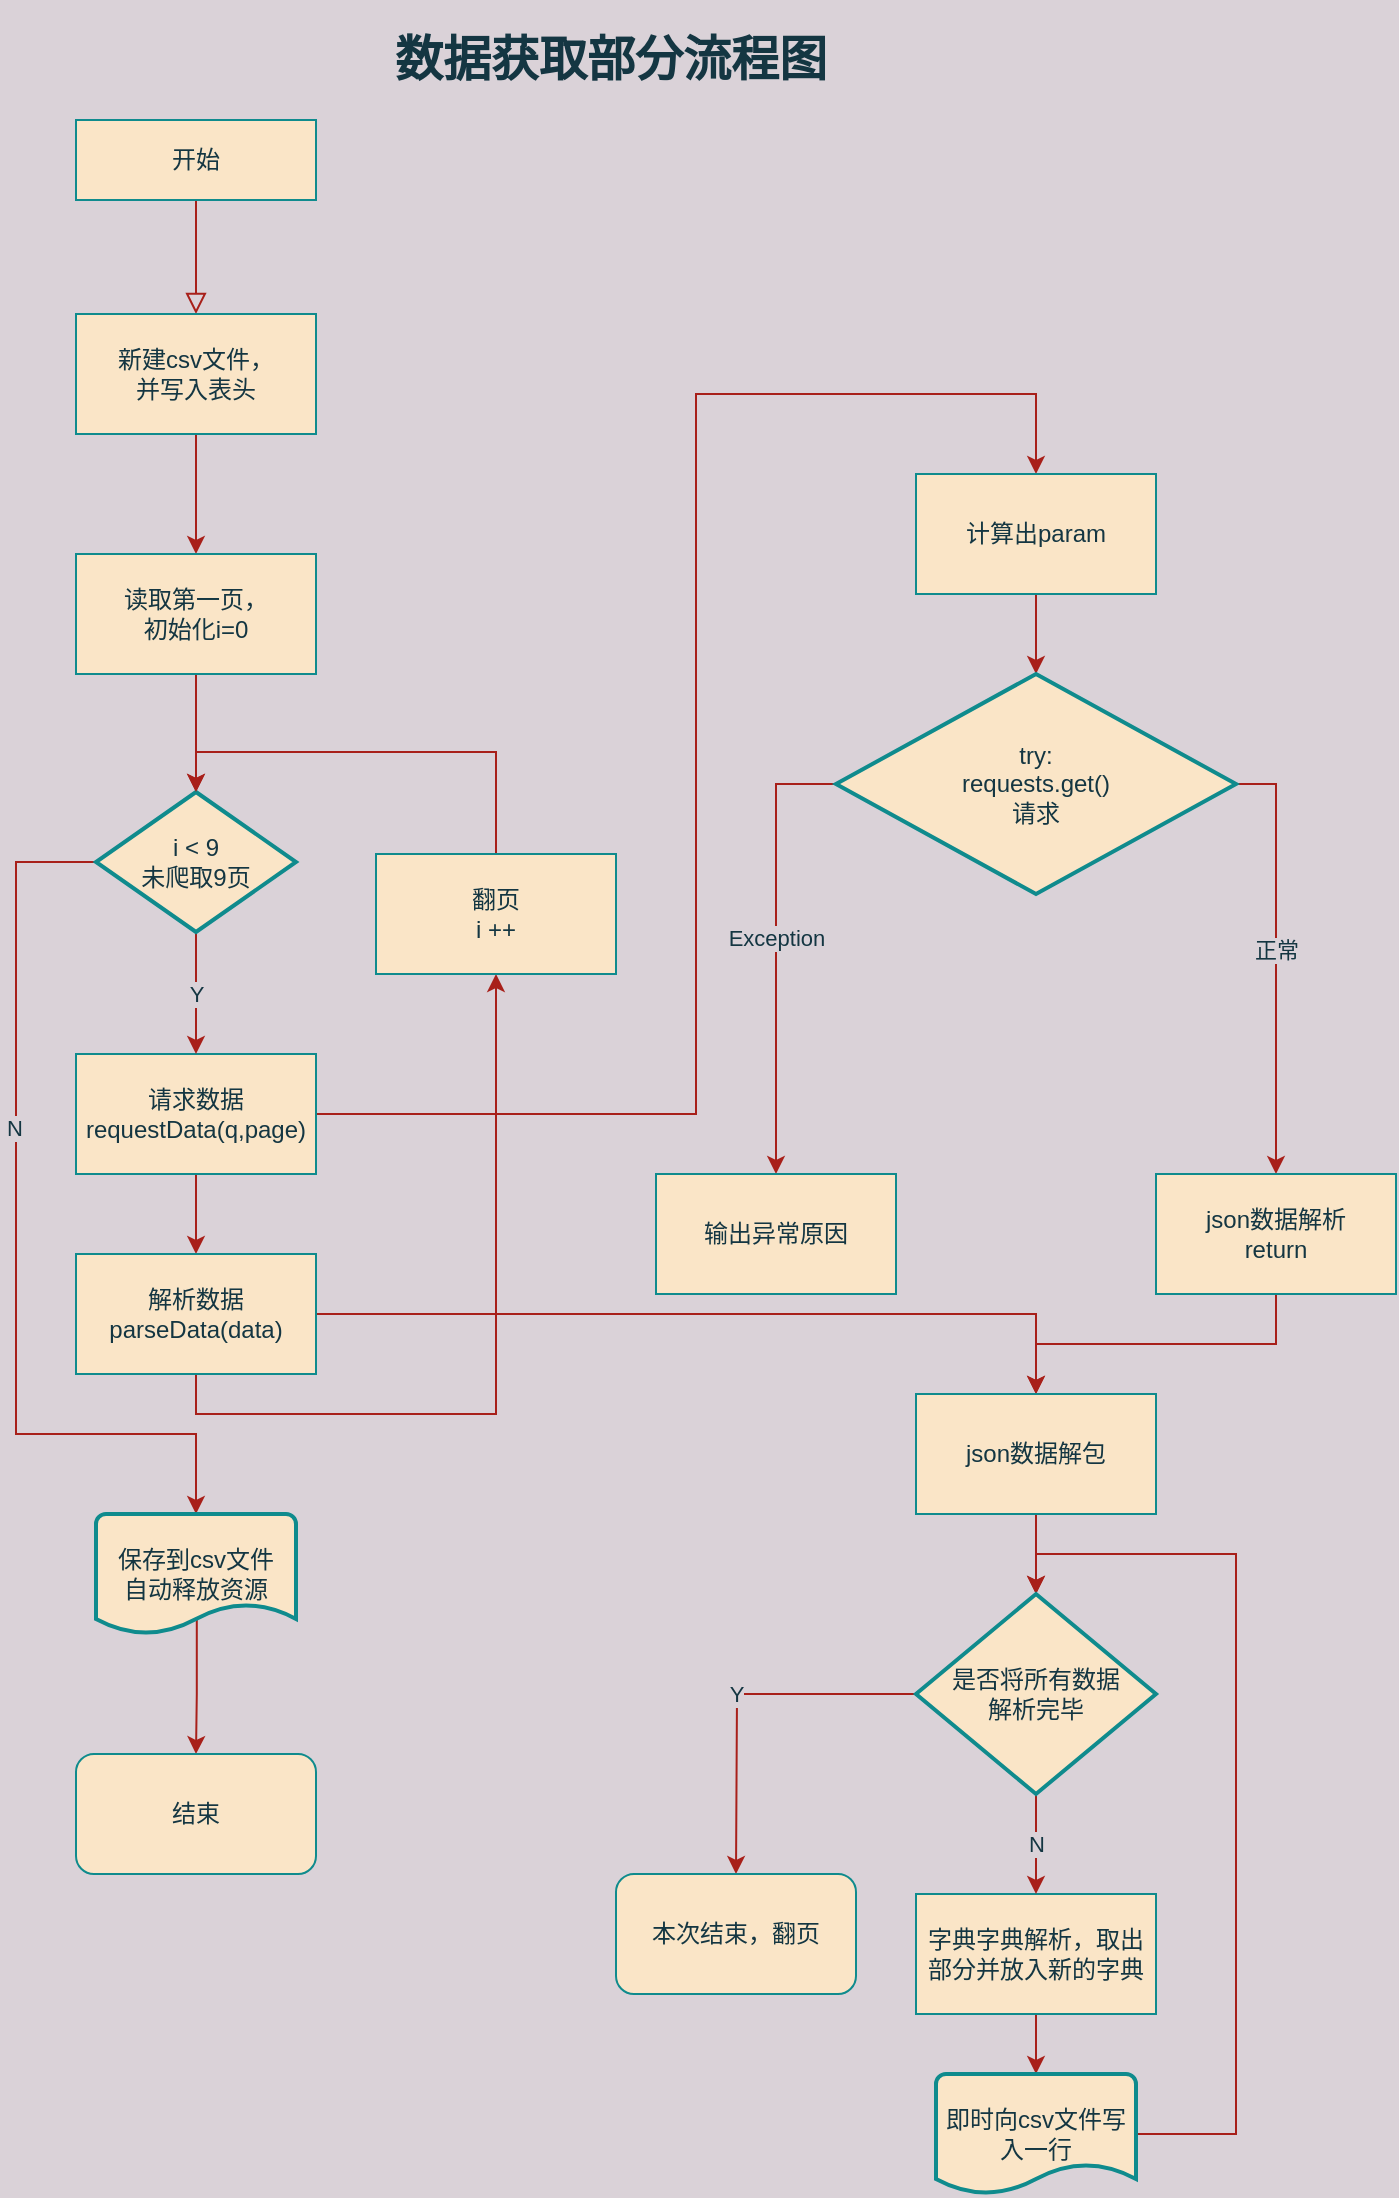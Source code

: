 <mxfile version="15.8.7" type="device"><diagram id="C5RBs43oDa-KdzZeNtuy" name="Page-1"><mxGraphModel dx="1483" dy="927" grid="1" gridSize="10" guides="1" tooltips="1" connect="1" arrows="1" fold="1" page="1" pageScale="1" pageWidth="827" pageHeight="1169" background="#DAD2D8" math="0" shadow="0"><root><mxCell id="WIyWlLk6GJQsqaUBKTNV-0"/><mxCell id="WIyWlLk6GJQsqaUBKTNV-1" parent="WIyWlLk6GJQsqaUBKTNV-0"/><mxCell id="WIyWlLk6GJQsqaUBKTNV-2" value="" style="html=1;jettySize=auto;orthogonalLoop=1;fontSize=11;endArrow=block;endFill=0;endSize=8;strokeWidth=1;shadow=0;labelBackgroundColor=none;edgeStyle=orthogonalEdgeStyle;entryX=0.5;entryY=0;entryDx=0;entryDy=0;rounded=0;strokeColor=#A8201A;fontColor=#143642;" parent="WIyWlLk6GJQsqaUBKTNV-1" source="WIyWlLk6GJQsqaUBKTNV-3" target="Wts47bd92snHH9T9Gmvu-5" edge="1"><mxGeometry relative="1" as="geometry"><mxPoint x="220" y="170" as="targetPoint"/></mxGeometry></mxCell><mxCell id="WIyWlLk6GJQsqaUBKTNV-3" value="开始" style="whiteSpace=wrap;html=1;fontSize=12;glass=0;strokeWidth=1;shadow=0;rounded=0;fillColor=#FAE5C7;strokeColor=#0F8B8D;fontColor=#143642;" parent="WIyWlLk6GJQsqaUBKTNV-1" vertex="1"><mxGeometry x="160" y="73" width="120" height="40" as="geometry"/></mxCell><mxCell id="Wts47bd92snHH9T9Gmvu-9" style="edgeStyle=orthogonalEdgeStyle;orthogonalLoop=1;jettySize=auto;html=1;exitX=0.5;exitY=1;exitDx=0;exitDy=0;rounded=0;strokeColor=#A8201A;fontColor=#143642;labelBackgroundColor=#DAD2D8;" edge="1" parent="WIyWlLk6GJQsqaUBKTNV-1" source="Wts47bd92snHH9T9Gmvu-5" target="Wts47bd92snHH9T9Gmvu-6"><mxGeometry relative="1" as="geometry"/></mxCell><mxCell id="Wts47bd92snHH9T9Gmvu-5" value="新建csv文件，&lt;br&gt;并写入表头" style="whiteSpace=wrap;html=1;rounded=0;fillColor=#FAE5C7;strokeColor=#0F8B8D;fontColor=#143642;" vertex="1" parent="WIyWlLk6GJQsqaUBKTNV-1"><mxGeometry x="160" y="170" width="120" height="60" as="geometry"/></mxCell><mxCell id="Wts47bd92snHH9T9Gmvu-15" style="edgeStyle=orthogonalEdgeStyle;orthogonalLoop=1;jettySize=auto;html=1;exitX=0.5;exitY=1;exitDx=0;exitDy=0;rounded=0;strokeColor=#A8201A;fontColor=#143642;labelBackgroundColor=#DAD2D8;" edge="1" parent="WIyWlLk6GJQsqaUBKTNV-1" source="Wts47bd92snHH9T9Gmvu-6" target="Wts47bd92snHH9T9Gmvu-14"><mxGeometry relative="1" as="geometry"/></mxCell><mxCell id="Wts47bd92snHH9T9Gmvu-6" value="读取第一页，&lt;br&gt;初始化i=0" style="whiteSpace=wrap;html=1;rounded=0;fillColor=#FAE5C7;strokeColor=#0F8B8D;fontColor=#143642;" vertex="1" parent="WIyWlLk6GJQsqaUBKTNV-1"><mxGeometry x="160" y="290" width="120" height="60" as="geometry"/></mxCell><mxCell id="Wts47bd92snHH9T9Gmvu-12" style="edgeStyle=orthogonalEdgeStyle;orthogonalLoop=1;jettySize=auto;html=1;entryX=0.5;entryY=0;entryDx=0;entryDy=0;rounded=0;strokeColor=#A8201A;fontColor=#143642;labelBackgroundColor=#DAD2D8;" edge="1" parent="WIyWlLk6GJQsqaUBKTNV-1" source="Wts47bd92snHH9T9Gmvu-7" target="Wts47bd92snHH9T9Gmvu-8"><mxGeometry relative="1" as="geometry"/></mxCell><mxCell id="Wts47bd92snHH9T9Gmvu-27" style="edgeStyle=orthogonalEdgeStyle;orthogonalLoop=1;jettySize=auto;html=1;exitX=1;exitY=0.5;exitDx=0;exitDy=0;entryX=0.5;entryY=0;entryDx=0;entryDy=0;rounded=0;strokeColor=#A8201A;fontColor=#143642;labelBackgroundColor=#DAD2D8;" edge="1" parent="WIyWlLk6GJQsqaUBKTNV-1" source="Wts47bd92snHH9T9Gmvu-7" target="Wts47bd92snHH9T9Gmvu-26"><mxGeometry relative="1" as="geometry"><Array as="points"><mxPoint x="470" y="570"/><mxPoint x="470" y="210"/><mxPoint x="640" y="210"/></Array></mxGeometry></mxCell><mxCell id="Wts47bd92snHH9T9Gmvu-7" value="&lt;div&gt;请求数据&lt;/div&gt;&lt;div&gt;requestData(q,page)&lt;/div&gt;" style="whiteSpace=wrap;html=1;rounded=0;fillColor=#FAE5C7;strokeColor=#0F8B8D;fontColor=#143642;" vertex="1" parent="WIyWlLk6GJQsqaUBKTNV-1"><mxGeometry x="160" y="540" width="120" height="60" as="geometry"/></mxCell><mxCell id="Wts47bd92snHH9T9Gmvu-19" style="edgeStyle=orthogonalEdgeStyle;orthogonalLoop=1;jettySize=auto;html=1;entryX=0.5;entryY=1;entryDx=0;entryDy=0;exitX=0.5;exitY=1;exitDx=0;exitDy=0;rounded=0;strokeColor=#A8201A;fontColor=#143642;labelBackgroundColor=#DAD2D8;" edge="1" parent="WIyWlLk6GJQsqaUBKTNV-1" source="Wts47bd92snHH9T9Gmvu-8" target="Wts47bd92snHH9T9Gmvu-18"><mxGeometry relative="1" as="geometry"/></mxCell><mxCell id="Wts47bd92snHH9T9Gmvu-39" style="edgeStyle=orthogonalEdgeStyle;orthogonalLoop=1;jettySize=auto;html=1;exitX=1;exitY=0.5;exitDx=0;exitDy=0;rounded=0;strokeColor=#A8201A;fontColor=#143642;labelBackgroundColor=#DAD2D8;" edge="1" parent="WIyWlLk6GJQsqaUBKTNV-1" source="Wts47bd92snHH9T9Gmvu-8" target="Wts47bd92snHH9T9Gmvu-37"><mxGeometry relative="1" as="geometry"/></mxCell><mxCell id="Wts47bd92snHH9T9Gmvu-8" value="&lt;div&gt;解析数据&lt;/div&gt;&lt;div&gt;parseData(data)&lt;/div&gt;" style="whiteSpace=wrap;html=1;rounded=0;fillColor=#FAE5C7;strokeColor=#0F8B8D;fontColor=#143642;" vertex="1" parent="WIyWlLk6GJQsqaUBKTNV-1"><mxGeometry x="160" y="640" width="120" height="60" as="geometry"/></mxCell><mxCell id="Wts47bd92snHH9T9Gmvu-16" value="Y" style="edgeStyle=orthogonalEdgeStyle;orthogonalLoop=1;jettySize=auto;html=1;exitX=0.5;exitY=1;exitDx=0;exitDy=0;exitPerimeter=0;entryX=0.5;entryY=0;entryDx=0;entryDy=0;rounded=0;strokeColor=#A8201A;fontColor=#143642;labelBackgroundColor=#DAD2D8;" edge="1" parent="WIyWlLk6GJQsqaUBKTNV-1" source="Wts47bd92snHH9T9Gmvu-14" target="Wts47bd92snHH9T9Gmvu-7"><mxGeometry relative="1" as="geometry"/></mxCell><mxCell id="Wts47bd92snHH9T9Gmvu-21" style="edgeStyle=orthogonalEdgeStyle;orthogonalLoop=1;jettySize=auto;html=1;exitX=0;exitY=0.5;exitDx=0;exitDy=0;exitPerimeter=0;entryX=0.5;entryY=0;entryDx=0;entryDy=0;rounded=0;strokeColor=#A8201A;fontColor=#143642;labelBackgroundColor=#DAD2D8;" edge="1" parent="WIyWlLk6GJQsqaUBKTNV-1" source="Wts47bd92snHH9T9Gmvu-14"><mxGeometry relative="1" as="geometry"><mxPoint x="220" y="770" as="targetPoint"/><Array as="points"><mxPoint x="130" y="444"/><mxPoint x="130" y="730"/><mxPoint x="220" y="730"/></Array></mxGeometry></mxCell><mxCell id="Wts47bd92snHH9T9Gmvu-53" value="N" style="edgeLabel;html=1;align=center;verticalAlign=middle;resizable=0;points=[];rounded=0;fontColor=#143642;labelBackgroundColor=#DAD2D8;" vertex="1" connectable="0" parent="Wts47bd92snHH9T9Gmvu-21"><mxGeometry x="-0.243" y="-1" relative="1" as="geometry"><mxPoint as="offset"/></mxGeometry></mxCell><mxCell id="Wts47bd92snHH9T9Gmvu-14" value="i &amp;lt; 9&lt;br&gt;未爬取9页" style="strokeWidth=2;html=1;shape=mxgraph.flowchart.decision;whiteSpace=wrap;rounded=0;fillColor=#FAE5C7;strokeColor=#0F8B8D;fontColor=#143642;" vertex="1" parent="WIyWlLk6GJQsqaUBKTNV-1"><mxGeometry x="170" y="409" width="100" height="70" as="geometry"/></mxCell><mxCell id="Wts47bd92snHH9T9Gmvu-20" style="edgeStyle=orthogonalEdgeStyle;orthogonalLoop=1;jettySize=auto;html=1;exitX=0.5;exitY=0;exitDx=0;exitDy=0;entryX=0.5;entryY=0;entryDx=0;entryDy=0;entryPerimeter=0;rounded=0;strokeColor=#A8201A;fontColor=#143642;labelBackgroundColor=#DAD2D8;" edge="1" parent="WIyWlLk6GJQsqaUBKTNV-1" source="Wts47bd92snHH9T9Gmvu-18" target="Wts47bd92snHH9T9Gmvu-14"><mxGeometry relative="1" as="geometry"/></mxCell><mxCell id="Wts47bd92snHH9T9Gmvu-18" value="翻页&lt;br&gt;i ++" style="whiteSpace=wrap;html=1;rounded=0;fillColor=#FAE5C7;strokeColor=#0F8B8D;fontColor=#143642;" vertex="1" parent="WIyWlLk6GJQsqaUBKTNV-1"><mxGeometry x="310" y="440" width="120" height="60" as="geometry"/></mxCell><mxCell id="Wts47bd92snHH9T9Gmvu-25" style="edgeStyle=orthogonalEdgeStyle;orthogonalLoop=1;jettySize=auto;html=1;exitX=0.504;exitY=0.873;exitDx=0;exitDy=0;exitPerimeter=0;rounded=0;strokeColor=#A8201A;fontColor=#143642;labelBackgroundColor=#DAD2D8;" edge="1" parent="WIyWlLk6GJQsqaUBKTNV-1" source="Wts47bd92snHH9T9Gmvu-23"><mxGeometry relative="1" as="geometry"><mxPoint x="220.0" y="890" as="targetPoint"/></mxGeometry></mxCell><mxCell id="Wts47bd92snHH9T9Gmvu-23" value="保存到csv文件&lt;br&gt;自动释放资源" style="strokeWidth=2;html=1;shape=mxgraph.flowchart.document2;whiteSpace=wrap;size=0.25;rounded=0;fillColor=#FAE5C7;strokeColor=#0F8B8D;fontColor=#143642;" vertex="1" parent="WIyWlLk6GJQsqaUBKTNV-1"><mxGeometry x="170" y="770" width="100" height="60" as="geometry"/></mxCell><mxCell id="Wts47bd92snHH9T9Gmvu-33" style="edgeStyle=orthogonalEdgeStyle;orthogonalLoop=1;jettySize=auto;html=1;exitX=0.5;exitY=1;exitDx=0;exitDy=0;entryX=0.5;entryY=0;entryDx=0;entryDy=0;entryPerimeter=0;rounded=0;strokeColor=#A8201A;fontColor=#143642;labelBackgroundColor=#DAD2D8;" edge="1" parent="WIyWlLk6GJQsqaUBKTNV-1" source="Wts47bd92snHH9T9Gmvu-26" target="Wts47bd92snHH9T9Gmvu-29"><mxGeometry relative="1" as="geometry"/></mxCell><mxCell id="Wts47bd92snHH9T9Gmvu-26" value="计算出param&lt;br&gt;" style="whiteSpace=wrap;html=1;rounded=0;fillColor=#FAE5C7;strokeColor=#0F8B8D;fontColor=#143642;" vertex="1" parent="WIyWlLk6GJQsqaUBKTNV-1"><mxGeometry x="580" y="250" width="120" height="60" as="geometry"/></mxCell><mxCell id="Wts47bd92snHH9T9Gmvu-31" style="edgeStyle=orthogonalEdgeStyle;orthogonalLoop=1;jettySize=auto;html=1;exitX=0;exitY=0.5;exitDx=0;exitDy=0;exitPerimeter=0;entryX=0.5;entryY=0;entryDx=0;entryDy=0;rounded=0;strokeColor=#A8201A;fontColor=#143642;labelBackgroundColor=#DAD2D8;" edge="1" parent="WIyWlLk6GJQsqaUBKTNV-1" source="Wts47bd92snHH9T9Gmvu-29" target="Wts47bd92snHH9T9Gmvu-30"><mxGeometry relative="1" as="geometry"><Array as="points"><mxPoint x="510" y="405"/><mxPoint x="510" y="600"/></Array></mxGeometry></mxCell><mxCell id="Wts47bd92snHH9T9Gmvu-32" value="Exception" style="edgeLabel;html=1;align=center;verticalAlign=middle;resizable=0;points=[];rounded=0;fontColor=#143642;labelBackgroundColor=#DAD2D8;" vertex="1" connectable="0" parent="Wts47bd92snHH9T9Gmvu-31"><mxGeometry x="-0.059" relative="1" as="geometry"><mxPoint y="1" as="offset"/></mxGeometry></mxCell><mxCell id="Wts47bd92snHH9T9Gmvu-35" style="edgeStyle=orthogonalEdgeStyle;orthogonalLoop=1;jettySize=auto;html=1;exitX=1;exitY=0.5;exitDx=0;exitDy=0;exitPerimeter=0;rounded=0;strokeColor=#A8201A;fontColor=#143642;labelBackgroundColor=#DAD2D8;" edge="1" parent="WIyWlLk6GJQsqaUBKTNV-1" source="Wts47bd92snHH9T9Gmvu-29" target="Wts47bd92snHH9T9Gmvu-34"><mxGeometry relative="1" as="geometry"/></mxCell><mxCell id="Wts47bd92snHH9T9Gmvu-36" value="正常" style="edgeLabel;html=1;align=center;verticalAlign=middle;resizable=0;points=[];rounded=0;fontColor=#143642;labelBackgroundColor=#DAD2D8;" vertex="1" connectable="0" parent="Wts47bd92snHH9T9Gmvu-35"><mxGeometry x="-0.051" relative="1" as="geometry"><mxPoint y="1" as="offset"/></mxGeometry></mxCell><mxCell id="Wts47bd92snHH9T9Gmvu-29" value="try:&lt;br&gt;requests.get()&lt;br&gt;请求" style="strokeWidth=2;html=1;shape=mxgraph.flowchart.decision;whiteSpace=wrap;rounded=0;fillColor=#FAE5C7;strokeColor=#0F8B8D;fontColor=#143642;" vertex="1" parent="WIyWlLk6GJQsqaUBKTNV-1"><mxGeometry x="540" y="350" width="200" height="110" as="geometry"/></mxCell><mxCell id="Wts47bd92snHH9T9Gmvu-30" value="输出异常原因" style="whiteSpace=wrap;html=1;rounded=0;fillColor=#FAE5C7;strokeColor=#0F8B8D;fontColor=#143642;" vertex="1" parent="WIyWlLk6GJQsqaUBKTNV-1"><mxGeometry x="450" y="600" width="120" height="60" as="geometry"/></mxCell><mxCell id="Wts47bd92snHH9T9Gmvu-38" style="edgeStyle=orthogonalEdgeStyle;orthogonalLoop=1;jettySize=auto;html=1;exitX=0.5;exitY=1;exitDx=0;exitDy=0;entryX=0.5;entryY=0;entryDx=0;entryDy=0;rounded=0;strokeColor=#A8201A;fontColor=#143642;labelBackgroundColor=#DAD2D8;" edge="1" parent="WIyWlLk6GJQsqaUBKTNV-1" source="Wts47bd92snHH9T9Gmvu-34" target="Wts47bd92snHH9T9Gmvu-37"><mxGeometry relative="1" as="geometry"/></mxCell><mxCell id="Wts47bd92snHH9T9Gmvu-34" value="json数据解析&lt;br&gt;return" style="whiteSpace=wrap;html=1;rounded=0;fillColor=#FAE5C7;strokeColor=#0F8B8D;fontColor=#143642;" vertex="1" parent="WIyWlLk6GJQsqaUBKTNV-1"><mxGeometry x="700" y="600" width="120" height="60" as="geometry"/></mxCell><mxCell id="Wts47bd92snHH9T9Gmvu-51" style="edgeStyle=orthogonalEdgeStyle;orthogonalLoop=1;jettySize=auto;html=1;exitX=0.5;exitY=1;exitDx=0;exitDy=0;entryX=0.5;entryY=0;entryDx=0;entryDy=0;entryPerimeter=0;rounded=0;strokeColor=#A8201A;fontColor=#143642;labelBackgroundColor=#DAD2D8;" edge="1" parent="WIyWlLk6GJQsqaUBKTNV-1" source="Wts47bd92snHH9T9Gmvu-37" target="Wts47bd92snHH9T9Gmvu-46"><mxGeometry relative="1" as="geometry"/></mxCell><mxCell id="Wts47bd92snHH9T9Gmvu-37" value="json数据解包" style="whiteSpace=wrap;html=1;rounded=0;fillColor=#FAE5C7;strokeColor=#0F8B8D;fontColor=#143642;" vertex="1" parent="WIyWlLk6GJQsqaUBKTNV-1"><mxGeometry x="580" y="710" width="120" height="60" as="geometry"/></mxCell><mxCell id="Wts47bd92snHH9T9Gmvu-45" style="edgeStyle=orthogonalEdgeStyle;orthogonalLoop=1;jettySize=auto;html=1;exitX=0.5;exitY=1;exitDx=0;exitDy=0;entryX=0.5;entryY=0;entryDx=0;entryDy=0;entryPerimeter=0;rounded=0;strokeColor=#A8201A;fontColor=#143642;labelBackgroundColor=#DAD2D8;" edge="1" parent="WIyWlLk6GJQsqaUBKTNV-1" source="Wts47bd92snHH9T9Gmvu-43" target="Wts47bd92snHH9T9Gmvu-44"><mxGeometry relative="1" as="geometry"/></mxCell><mxCell id="Wts47bd92snHH9T9Gmvu-43" value="字典字典解析，取出部分并放入新的字典" style="whiteSpace=wrap;html=1;rounded=0;fillColor=#FAE5C7;strokeColor=#0F8B8D;fontColor=#143642;" vertex="1" parent="WIyWlLk6GJQsqaUBKTNV-1"><mxGeometry x="580" y="960" width="120" height="60" as="geometry"/></mxCell><mxCell id="Wts47bd92snHH9T9Gmvu-54" style="edgeStyle=orthogonalEdgeStyle;orthogonalLoop=1;jettySize=auto;html=1;entryX=0.5;entryY=0;entryDx=0;entryDy=0;entryPerimeter=0;rounded=0;strokeColor=#A8201A;fontColor=#143642;labelBackgroundColor=#DAD2D8;" edge="1" parent="WIyWlLk6GJQsqaUBKTNV-1" source="Wts47bd92snHH9T9Gmvu-44" target="Wts47bd92snHH9T9Gmvu-46"><mxGeometry relative="1" as="geometry"><Array as="points"><mxPoint x="740" y="1080"/><mxPoint x="740" y="790"/><mxPoint x="640" y="790"/></Array></mxGeometry></mxCell><mxCell id="Wts47bd92snHH9T9Gmvu-44" value="即时向csv文件写入一行" style="strokeWidth=2;html=1;shape=mxgraph.flowchart.document2;whiteSpace=wrap;size=0.25;rounded=0;fillColor=#FAE5C7;strokeColor=#0F8B8D;fontColor=#143642;" vertex="1" parent="WIyWlLk6GJQsqaUBKTNV-1"><mxGeometry x="590" y="1050" width="100" height="60" as="geometry"/></mxCell><mxCell id="Wts47bd92snHH9T9Gmvu-52" value="N" style="edgeStyle=orthogonalEdgeStyle;orthogonalLoop=1;jettySize=auto;html=1;exitX=0.5;exitY=1;exitDx=0;exitDy=0;exitPerimeter=0;entryX=0.5;entryY=0;entryDx=0;entryDy=0;rounded=0;strokeColor=#A8201A;fontColor=#143642;labelBackgroundColor=#DAD2D8;" edge="1" parent="WIyWlLk6GJQsqaUBKTNV-1" source="Wts47bd92snHH9T9Gmvu-46" target="Wts47bd92snHH9T9Gmvu-43"><mxGeometry relative="1" as="geometry"/></mxCell><mxCell id="Wts47bd92snHH9T9Gmvu-55" value="Y" style="edgeStyle=orthogonalEdgeStyle;orthogonalLoop=1;jettySize=auto;html=1;exitX=0;exitY=0.5;exitDx=0;exitDy=0;exitPerimeter=0;rounded=0;strokeColor=#A8201A;fontColor=#143642;labelBackgroundColor=#DAD2D8;" edge="1" parent="WIyWlLk6GJQsqaUBKTNV-1" source="Wts47bd92snHH9T9Gmvu-46"><mxGeometry relative="1" as="geometry"><mxPoint x="490" y="950" as="targetPoint"/></mxGeometry></mxCell><mxCell id="Wts47bd92snHH9T9Gmvu-46" value="是否将所有数据&lt;br&gt;解析完毕" style="strokeWidth=2;html=1;shape=mxgraph.flowchart.decision;whiteSpace=wrap;rounded=0;fillColor=#FAE5C7;strokeColor=#0F8B8D;fontColor=#143642;" vertex="1" parent="WIyWlLk6GJQsqaUBKTNV-1"><mxGeometry x="580" y="810" width="120" height="100" as="geometry"/></mxCell><mxCell id="Wts47bd92snHH9T9Gmvu-58" value="&lt;span&gt;结束&lt;/span&gt;" style="rounded=1;whiteSpace=wrap;html=1;fillColor=#FAE5C7;strokeColor=#0F8B8D;fontColor=#143642;" vertex="1" parent="WIyWlLk6GJQsqaUBKTNV-1"><mxGeometry x="160" y="890" width="120" height="60" as="geometry"/></mxCell><mxCell id="Wts47bd92snHH9T9Gmvu-59" value="&lt;span&gt;本次结束，翻页&lt;/span&gt;" style="rounded=1;whiteSpace=wrap;html=1;fillColor=#FAE5C7;strokeColor=#0F8B8D;fontColor=#143642;" vertex="1" parent="WIyWlLk6GJQsqaUBKTNV-1"><mxGeometry x="430" y="950" width="120" height="60" as="geometry"/></mxCell><mxCell id="Wts47bd92snHH9T9Gmvu-60" value="数据获取部分流程图" style="text;strokeColor=none;fillColor=none;html=1;fontSize=24;fontStyle=1;verticalAlign=middle;align=center;rounded=0;sketch=0;fontColor=#143642;" vertex="1" parent="WIyWlLk6GJQsqaUBKTNV-1"><mxGeometry x="302" y="13" width="250" height="60" as="geometry"/></mxCell></root></mxGraphModel></diagram></mxfile>
